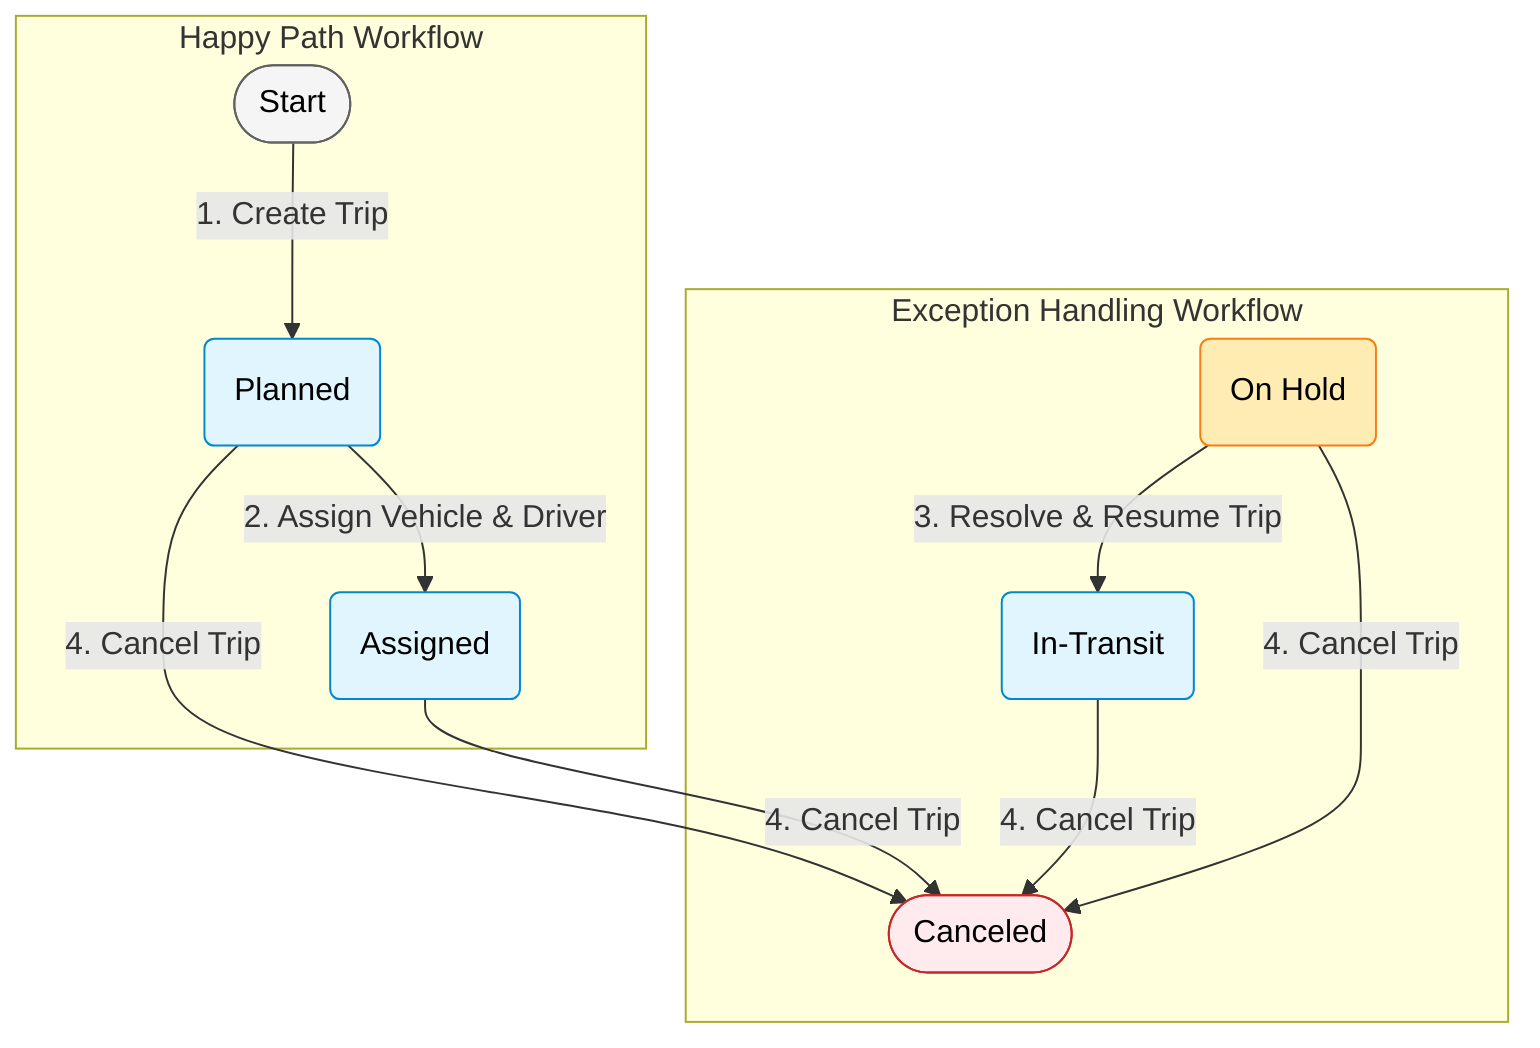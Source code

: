 flowchart TD
    subgraph "Happy Path Workflow"
        Start([Start]) -- "1. Create Trip" --> Planned(Planned)
        Planned -- "2. Assign Vehicle & Driver" --> Assigned(Assigned)
    end

    subgraph "Exception Handling Workflow"
        OnHold(On Hold) -- "3. Resolve & Resume Trip" --> InTransit(In-Transit)
        
        Planned -- "4. Cancel Trip" --> Canceled([Canceled])
        Assigned -- "4. Cancel Trip" --> Canceled
        InTransit -- "4. Cancel Trip" --> Canceled
        OnHold -- "4. Cancel Trip" --> Canceled
    end

    %% Styling Definitions
    classDef stateNode fill:#e1f5fe,stroke:#0288d1,color:#000
    classDef exceptionNode fill:#ffecb3,stroke:#f57f17,color:#000
    classDef terminalNode fill:#ffebee,stroke:#c62828,color:#000
    classDef startNode fill:#f5f5f5,stroke:#616161,color:#000

    class Planned,Assigned,InTransit stateNode
    class OnHold exceptionNode
    class Canceled terminalNode
    class Start startNode